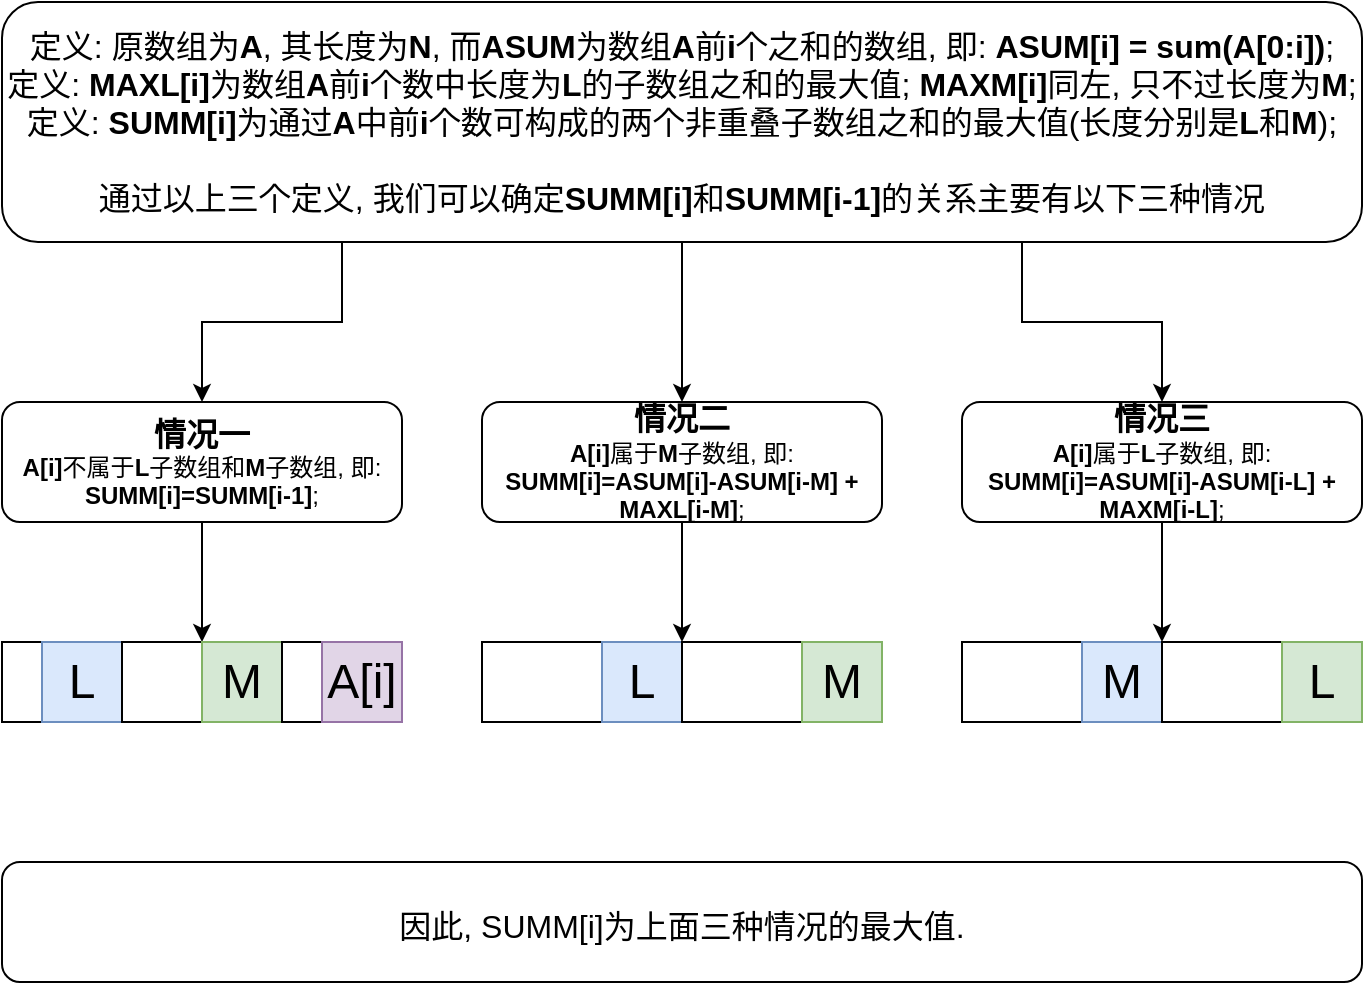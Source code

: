 <mxfile version="10.7.5" type="github"><diagram id="J-oB_Gyhdbi0Jz0GIsj-" name="Page-1"><mxGraphModel dx="918" dy="615" grid="1" gridSize="10" guides="1" tooltips="1" connect="1" arrows="1" fold="1" page="1" pageScale="1" pageWidth="850" pageHeight="1100" background="none" math="0" shadow="0"><root><mxCell id="0"/><mxCell id="1" parent="0"/><mxCell id="FOKrI0ng_Bm-5rEpiM3C-20" style="edgeStyle=orthogonalEdgeStyle;rounded=0;orthogonalLoop=1;jettySize=auto;html=1;exitX=0.25;exitY=1;exitDx=0;exitDy=0;fontSize=24;" edge="1" parent="1" source="X7NBNO9IW3vi-4_0X4rQ-117" target="FOKrI0ng_Bm-5rEpiM3C-1"><mxGeometry relative="1" as="geometry"/></mxCell><mxCell id="FOKrI0ng_Bm-5rEpiM3C-21" style="edgeStyle=orthogonalEdgeStyle;rounded=0;orthogonalLoop=1;jettySize=auto;html=1;exitX=0.5;exitY=1;exitDx=0;exitDy=0;entryX=0.5;entryY=0;entryDx=0;entryDy=0;fontSize=24;" edge="1" parent="1" source="X7NBNO9IW3vi-4_0X4rQ-117" target="FOKrI0ng_Bm-5rEpiM3C-9"><mxGeometry relative="1" as="geometry"/></mxCell><mxCell id="FOKrI0ng_Bm-5rEpiM3C-22" style="edgeStyle=orthogonalEdgeStyle;rounded=0;orthogonalLoop=1;jettySize=auto;html=1;exitX=0.75;exitY=1;exitDx=0;exitDy=0;entryX=0.5;entryY=0;entryDx=0;entryDy=0;fontSize=24;" edge="1" parent="1" source="X7NBNO9IW3vi-4_0X4rQ-117" target="FOKrI0ng_Bm-5rEpiM3C-10"><mxGeometry relative="1" as="geometry"/></mxCell><mxCell id="X7NBNO9IW3vi-4_0X4rQ-117" value="定义: 原数组为&lt;b&gt;A&lt;/b&gt;, 其长度为&lt;b&gt;N&lt;/b&gt;, 而&lt;b&gt;ASUM&lt;/b&gt;为数组&lt;b&gt;A&lt;/b&gt;前&lt;b&gt;i&lt;/b&gt;个之和的数组, 即: &lt;b&gt;ASUM[i] = sum(A[0:i])&lt;/b&gt;;&lt;br&gt;定义: &lt;b&gt;MAXL[i]&lt;/b&gt;为数组&lt;b&gt;A&lt;/b&gt;前&lt;b&gt;i&lt;/b&gt;个数中长度为&lt;b&gt;L&lt;/b&gt;的子数组之和的最大值;&amp;nbsp;&lt;b&gt;MAXM[i]&lt;/b&gt;同左, 只不过长度为&lt;b&gt;M&lt;/b&gt;;&lt;br&gt;定义: &lt;b&gt;SUMM[i]&lt;/b&gt;为通过&lt;b&gt;A&lt;/b&gt;中前&lt;b&gt;i&lt;/b&gt;个数可构成的两个非重叠子数组之和的最大值(长度分别是&lt;b&gt;L&lt;/b&gt;和&lt;b&gt;M&lt;/b&gt;);&lt;br&gt;&lt;br&gt;通过以上三个定义, 我们可以确定&lt;b&gt;SUMM[i]&lt;/b&gt;和&lt;b&gt;SUMM[i-1]&lt;/b&gt;的关系主要有以下三种情况&lt;br&gt;" style="rounded=1;whiteSpace=wrap;html=1;fontSize=16;" parent="1" vertex="1"><mxGeometry x="80" y="40" width="680" height="120" as="geometry"/></mxCell><mxCell id="FOKrI0ng_Bm-5rEpiM3C-24" style="edgeStyle=orthogonalEdgeStyle;rounded=0;orthogonalLoop=1;jettySize=auto;html=1;exitX=0.5;exitY=1;exitDx=0;exitDy=0;entryX=0;entryY=0;entryDx=0;entryDy=0;entryPerimeter=0;fontSize=24;" edge="1" parent="1" source="FOKrI0ng_Bm-5rEpiM3C-1" target="FOKrI0ng_Bm-5rEpiM3C-6"><mxGeometry relative="1" as="geometry"/></mxCell><mxCell id="FOKrI0ng_Bm-5rEpiM3C-1" value="&lt;b&gt;&lt;font style=&quot;font-size: 16px&quot;&gt;情况一&lt;/font&gt;&lt;/b&gt;&lt;br&gt;&lt;b&gt;A[i]&lt;/b&gt;不属于&lt;b&gt;L&lt;/b&gt;子数组和&lt;b&gt;M&lt;/b&gt;子数组, 即: &lt;b&gt;SUMM[i]=SUMM[i-1]&lt;/b&gt;;" style="rounded=1;whiteSpace=wrap;html=1;" vertex="1" parent="1"><mxGeometry x="80" y="240" width="200" height="60" as="geometry"/></mxCell><mxCell id="FOKrI0ng_Bm-5rEpiM3C-2" value="" style="rounded=0;whiteSpace=wrap;html=1;" vertex="1" parent="1"><mxGeometry x="80" y="360" width="20" height="40" as="geometry"/></mxCell><mxCell id="FOKrI0ng_Bm-5rEpiM3C-3" value="L" style="rounded=0;whiteSpace=wrap;html=1;fontSize=24;fillColor=#dae8fc;strokeColor=#6c8ebf;" vertex="1" parent="1"><mxGeometry x="100" y="360" width="40" height="40" as="geometry"/></mxCell><mxCell id="FOKrI0ng_Bm-5rEpiM3C-5" value="" style="rounded=0;whiteSpace=wrap;html=1;" vertex="1" parent="1"><mxGeometry x="140" y="360" width="40" height="40" as="geometry"/></mxCell><mxCell id="FOKrI0ng_Bm-5rEpiM3C-6" value="M" style="rounded=0;whiteSpace=wrap;html=1;fontSize=24;fillColor=#d5e8d4;strokeColor=#82b366;" vertex="1" parent="1"><mxGeometry x="180" y="360" width="40" height="40" as="geometry"/></mxCell><mxCell id="FOKrI0ng_Bm-5rEpiM3C-7" value="" style="rounded=0;whiteSpace=wrap;html=1;" vertex="1" parent="1"><mxGeometry x="220" y="360" width="20" height="40" as="geometry"/></mxCell><mxCell id="FOKrI0ng_Bm-5rEpiM3C-8" value="A[i]&lt;br&gt;" style="rounded=0;whiteSpace=wrap;html=1;fontSize=24;fillColor=#e1d5e7;strokeColor=#9673a6;" vertex="1" parent="1"><mxGeometry x="240" y="360" width="40" height="40" as="geometry"/></mxCell><mxCell id="FOKrI0ng_Bm-5rEpiM3C-25" style="edgeStyle=orthogonalEdgeStyle;rounded=0;orthogonalLoop=1;jettySize=auto;html=1;exitX=0.5;exitY=1;exitDx=0;exitDy=0;entryX=0;entryY=0;entryDx=0;entryDy=0;entryPerimeter=0;fontSize=24;" edge="1" parent="1" source="FOKrI0ng_Bm-5rEpiM3C-9" target="FOKrI0ng_Bm-5rEpiM3C-13"><mxGeometry relative="1" as="geometry"/></mxCell><mxCell id="FOKrI0ng_Bm-5rEpiM3C-9" value="&lt;b&gt;&lt;font style=&quot;font-size: 16px&quot;&gt;情况二&lt;/font&gt;&lt;/b&gt;&lt;br&gt;&lt;b&gt;A[i]&lt;/b&gt;属于&lt;b&gt;M&lt;/b&gt;子数组, 即: &lt;b&gt;SUMM[i]=ASUM[i]-ASUM[i-M] + MAXL[i-M]&lt;/b&gt;;" style="rounded=1;whiteSpace=wrap;html=1;" vertex="1" parent="1"><mxGeometry x="320" y="240" width="200" height="60" as="geometry"/></mxCell><mxCell id="FOKrI0ng_Bm-5rEpiM3C-26" style="edgeStyle=orthogonalEdgeStyle;rounded=0;orthogonalLoop=1;jettySize=auto;html=1;exitX=0.5;exitY=1;exitDx=0;exitDy=0;entryX=0;entryY=0;entryDx=0;entryDy=0;entryPerimeter=0;fontSize=24;" edge="1" parent="1" source="FOKrI0ng_Bm-5rEpiM3C-10" target="FOKrI0ng_Bm-5rEpiM3C-17"><mxGeometry relative="1" as="geometry"/></mxCell><mxCell id="FOKrI0ng_Bm-5rEpiM3C-10" value="&lt;b&gt;&lt;font style=&quot;font-size: 16px&quot;&gt;情况三&lt;/font&gt;&lt;/b&gt;&lt;br&gt;&lt;b&gt;A[i]&lt;/b&gt;属于&lt;b&gt;L&lt;/b&gt;子数组, 即: &lt;b&gt;SUMM[i]=&lt;/b&gt;&lt;b&gt;ASUM[i]-ASUM[i-L] + MAXM[i-L]&lt;/b&gt;;" style="rounded=1;whiteSpace=wrap;html=1;" vertex="1" parent="1"><mxGeometry x="560" y="240" width="200" height="60" as="geometry"/></mxCell><mxCell id="FOKrI0ng_Bm-5rEpiM3C-11" value="" style="rounded=0;whiteSpace=wrap;html=1;" vertex="1" parent="1"><mxGeometry x="320" y="360" width="60" height="40" as="geometry"/></mxCell><mxCell id="FOKrI0ng_Bm-5rEpiM3C-12" value="L" style="rounded=0;whiteSpace=wrap;html=1;fontSize=24;fillColor=#dae8fc;strokeColor=#6c8ebf;" vertex="1" parent="1"><mxGeometry x="380" y="360" width="40" height="40" as="geometry"/></mxCell><mxCell id="FOKrI0ng_Bm-5rEpiM3C-13" value="" style="rounded=0;whiteSpace=wrap;html=1;" vertex="1" parent="1"><mxGeometry x="420" y="360" width="60" height="40" as="geometry"/></mxCell><mxCell id="FOKrI0ng_Bm-5rEpiM3C-14" value="M" style="rounded=0;whiteSpace=wrap;html=1;fontSize=24;fillColor=#d5e8d4;strokeColor=#82b366;" vertex="1" parent="1"><mxGeometry x="480" y="360" width="40" height="40" as="geometry"/></mxCell><mxCell id="FOKrI0ng_Bm-5rEpiM3C-15" value="" style="rounded=0;whiteSpace=wrap;html=1;" vertex="1" parent="1"><mxGeometry x="560" y="360" width="60" height="40" as="geometry"/></mxCell><mxCell id="FOKrI0ng_Bm-5rEpiM3C-16" value="M" style="rounded=0;whiteSpace=wrap;html=1;fontSize=24;fillColor=#dae8fc;strokeColor=#6c8ebf;" vertex="1" parent="1"><mxGeometry x="620" y="360" width="40" height="40" as="geometry"/></mxCell><mxCell id="FOKrI0ng_Bm-5rEpiM3C-17" value="" style="rounded=0;whiteSpace=wrap;html=1;" vertex="1" parent="1"><mxGeometry x="660" y="360" width="60" height="40" as="geometry"/></mxCell><mxCell id="FOKrI0ng_Bm-5rEpiM3C-18" value="L" style="rounded=0;whiteSpace=wrap;html=1;fontSize=24;fillColor=#d5e8d4;strokeColor=#82b366;" vertex="1" parent="1"><mxGeometry x="720" y="360" width="40" height="40" as="geometry"/></mxCell><mxCell id="FOKrI0ng_Bm-5rEpiM3C-19" value="&lt;span style=&quot;font-size: 16px&quot;&gt;因此, SUMM[i]为上面三种情况的最大值.&lt;/span&gt;" style="rounded=1;whiteSpace=wrap;html=1;fontSize=24;" vertex="1" parent="1"><mxGeometry x="80" y="470" width="680" height="60" as="geometry"/></mxCell></root></mxGraphModel></diagram></mxfile>